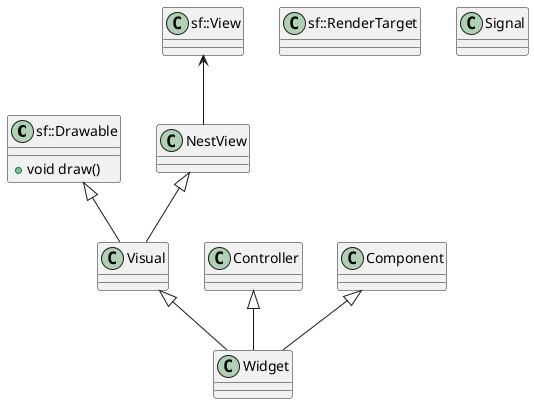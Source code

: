 @startuml 1

class sf::Drawable {
    + void draw()
}
class sf::RenderTarget
class sf::View

class Widget {
}

class Controller {
}

class Visual {
}

class NestView

class Signal



sf::View <-- NestView

NestView <|-- Visual
sf::Drawable <|-- Visual

Controller <|-- Widget
Visual <|-- Widget
Component <|-- Widget


@enduml
